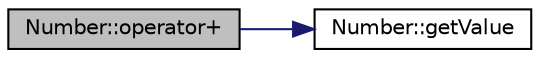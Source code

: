 digraph "Number::operator+"
{
 // LATEX_PDF_SIZE
  edge [fontname="Helvetica",fontsize="10",labelfontname="Helvetica",labelfontsize="10"];
  node [fontname="Helvetica",fontsize="10",shape=record];
  rankdir="LR";
  Node19 [label="Number::operator+",height=0.2,width=0.4,color="black", fillcolor="grey75", style="filled", fontcolor="black",tooltip=" "];
  Node19 -> Node20 [color="midnightblue",fontsize="10",style="solid",fontname="Helvetica"];
  Node20 [label="Number::getValue",height=0.2,width=0.4,color="black", fillcolor="white", style="filled",URL="$class_number.html#a331145d945acc493fd69792e05da9179",tooltip=" "];
}
